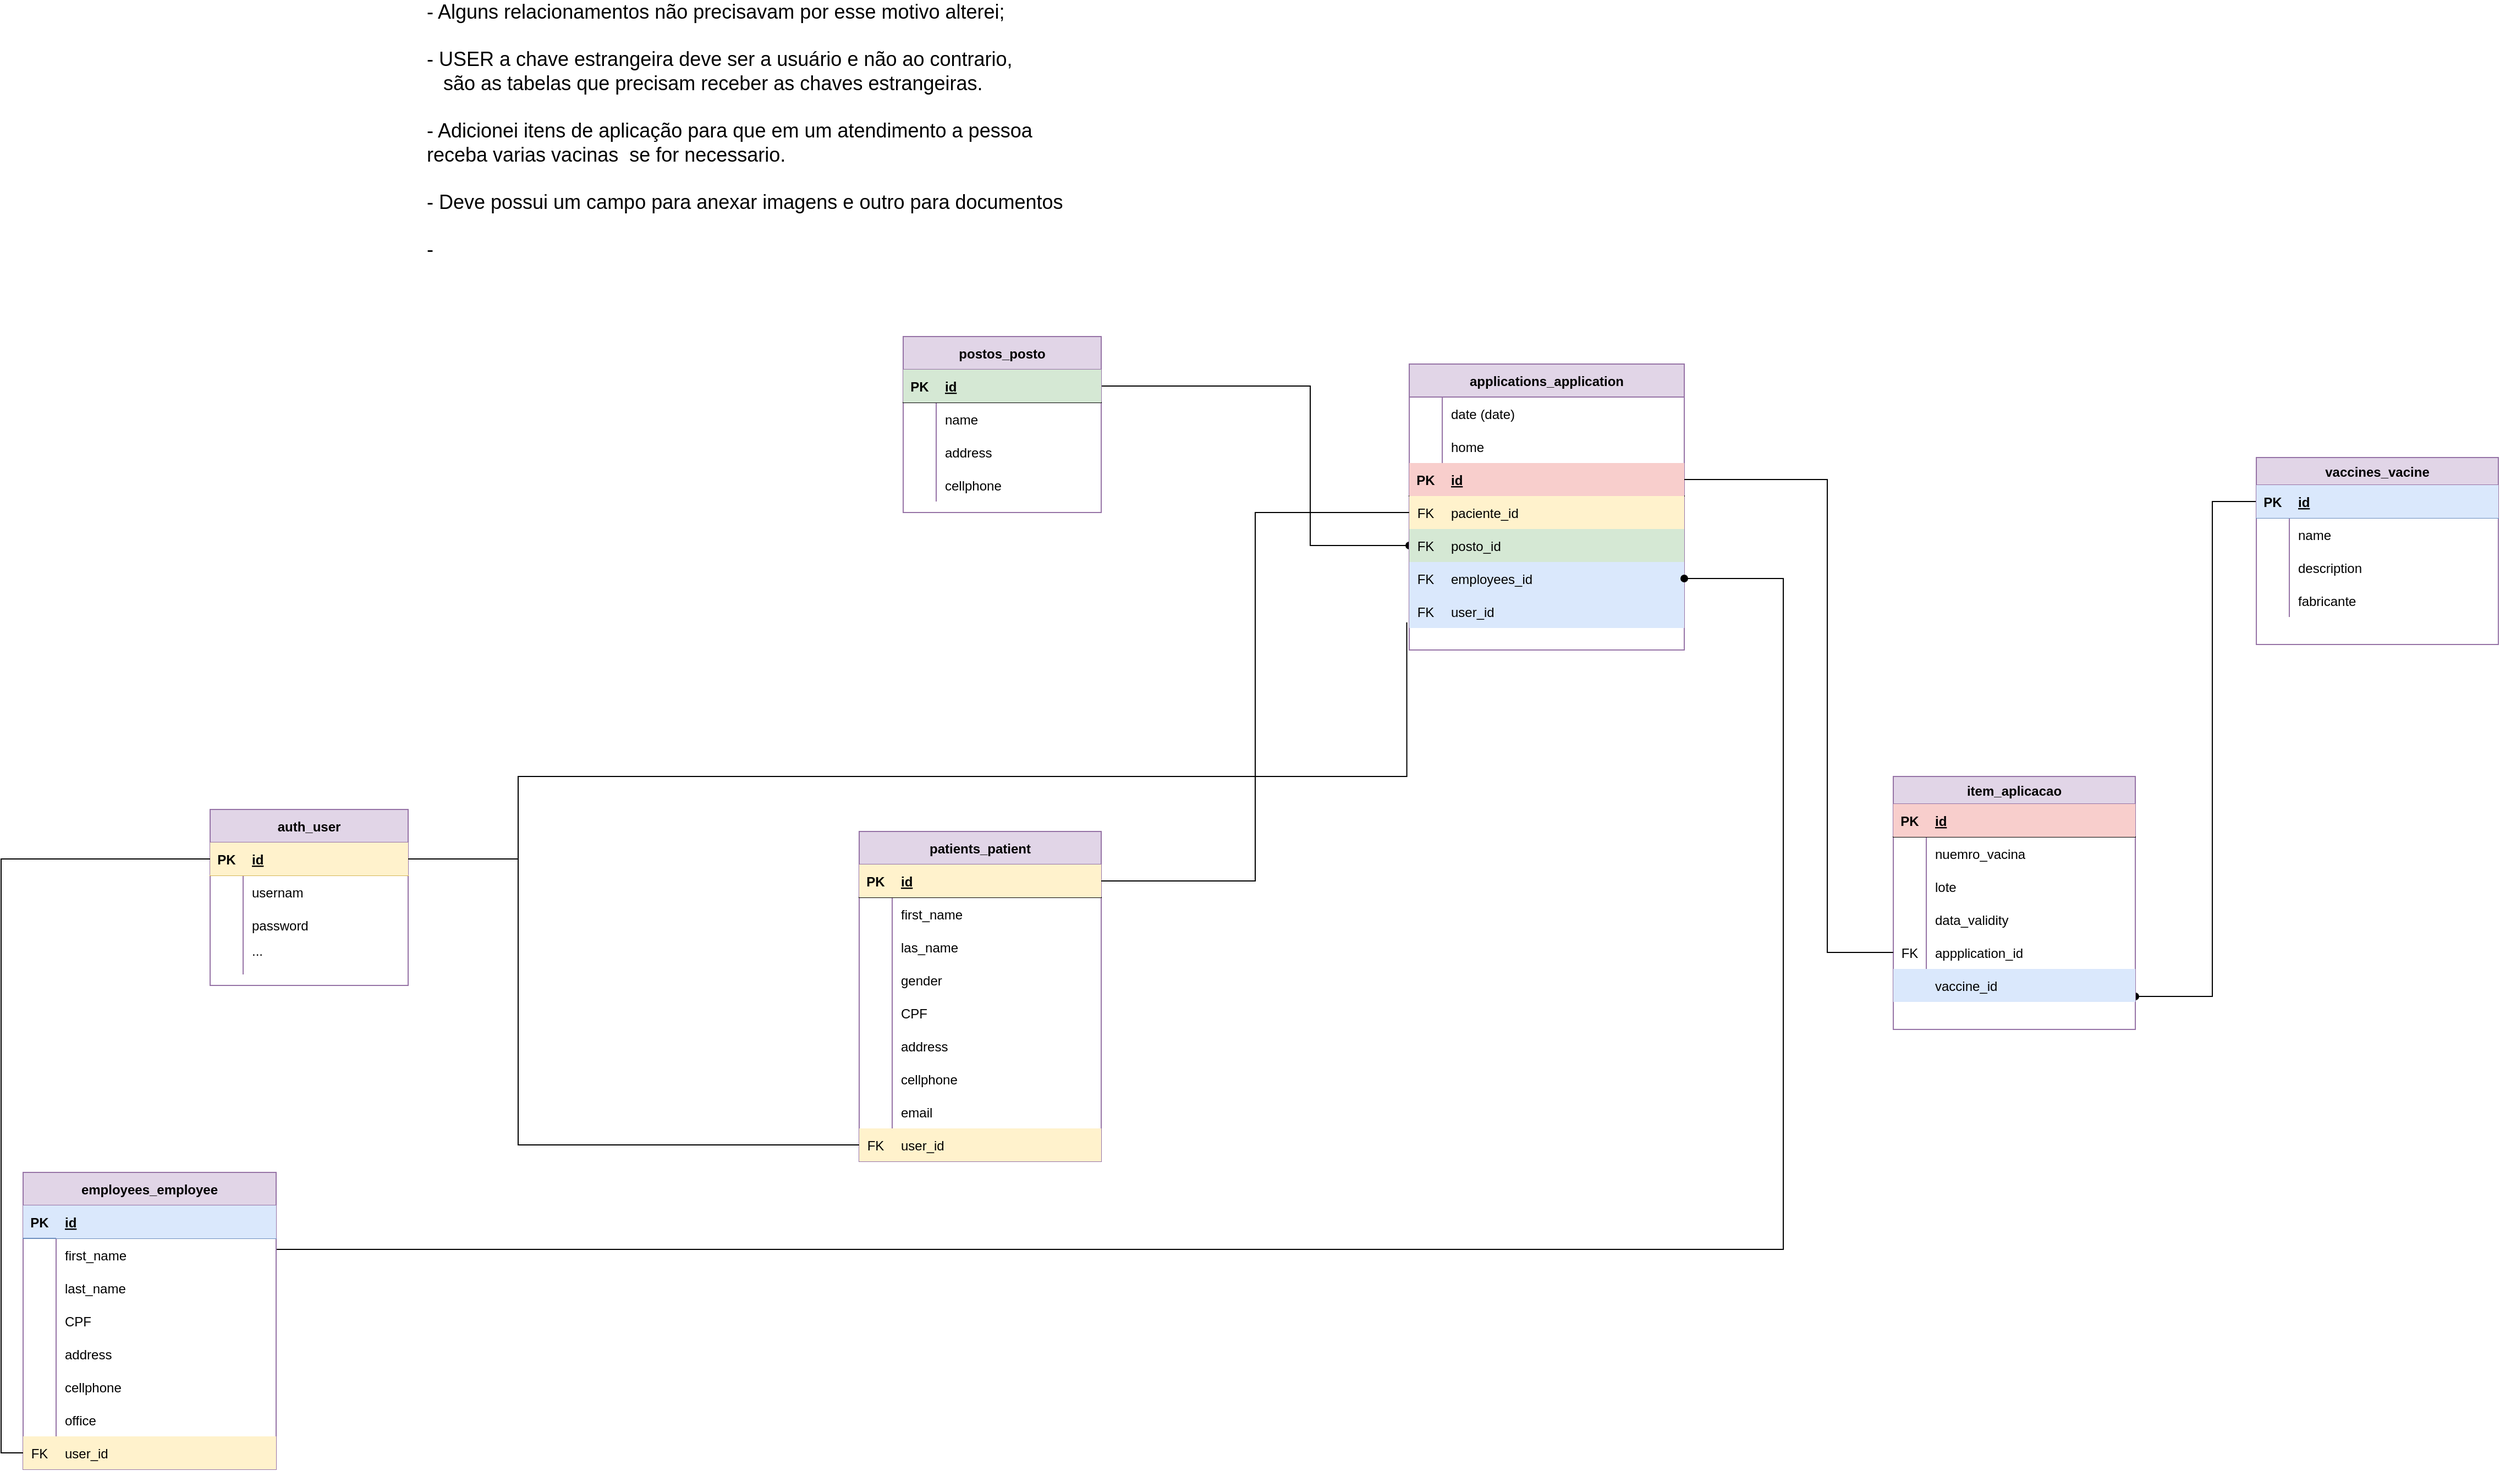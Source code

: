 <mxfile version="14.7.6" type="github">
  <diagram id="EilYEYyz1etQmH6gUMD6" name="Page-1">
    <mxGraphModel dx="2913" dy="1741" grid="1" gridSize="10" guides="1" tooltips="1" connect="1" arrows="1" fold="1" page="1" pageScale="1" pageWidth="1169" pageHeight="827" math="0" shadow="0">
      <root>
        <mxCell id="0" />
        <mxCell id="1" parent="0" />
        <mxCell id="UozPNXJeyypj5cAmDYCA-1" value="auth_user" style="shape=table;startSize=30;container=1;collapsible=1;childLayout=tableLayout;fixedRows=1;rowLines=0;fontStyle=1;align=center;resizeLast=1;strokeColor=#9673a6;fillColor=#e1d5e7;" parent="1" vertex="1">
          <mxGeometry x="-180" y="460" width="180" height="160" as="geometry" />
        </mxCell>
        <mxCell id="UozPNXJeyypj5cAmDYCA-2" value="" style="shape=partialRectangle;collapsible=0;dropTarget=0;pointerEvents=0;fillColor=#fff2cc;top=0;left=0;bottom=1;right=0;points=[[0,0.5],[1,0.5]];portConstraint=eastwest;strokeColor=#d6b656;" parent="UozPNXJeyypj5cAmDYCA-1" vertex="1">
          <mxGeometry y="30" width="180" height="30" as="geometry" />
        </mxCell>
        <mxCell id="UozPNXJeyypj5cAmDYCA-3" value="PK" style="shape=partialRectangle;connectable=0;top=0;left=0;bottom=0;right=0;fontStyle=1;overflow=hidden;strokeColor=#d6b656;fillColor=#fff2cc;" parent="UozPNXJeyypj5cAmDYCA-2" vertex="1">
          <mxGeometry width="30" height="30" as="geometry" />
        </mxCell>
        <mxCell id="UozPNXJeyypj5cAmDYCA-4" value="id" style="shape=partialRectangle;connectable=0;top=0;left=0;bottom=0;right=0;align=left;spacingLeft=6;fontStyle=5;overflow=hidden;strokeColor=#d6b656;fillColor=#fff2cc;" parent="UozPNXJeyypj5cAmDYCA-2" vertex="1">
          <mxGeometry x="30" width="150" height="30" as="geometry" />
        </mxCell>
        <mxCell id="UozPNXJeyypj5cAmDYCA-11" value="" style="shape=partialRectangle;collapsible=0;dropTarget=0;pointerEvents=0;fillColor=none;top=0;left=0;bottom=0;right=0;points=[[0,0.5],[1,0.5]];portConstraint=eastwest;" parent="UozPNXJeyypj5cAmDYCA-1" vertex="1">
          <mxGeometry y="60" width="180" height="30" as="geometry" />
        </mxCell>
        <mxCell id="UozPNXJeyypj5cAmDYCA-12" value="" style="shape=partialRectangle;connectable=0;fillColor=none;top=0;left=0;bottom=0;right=0;editable=1;overflow=hidden;" parent="UozPNXJeyypj5cAmDYCA-11" vertex="1">
          <mxGeometry width="30" height="30" as="geometry" />
        </mxCell>
        <mxCell id="UozPNXJeyypj5cAmDYCA-13" value="usernam" style="shape=partialRectangle;connectable=0;fillColor=none;top=0;left=0;bottom=0;right=0;align=left;spacingLeft=6;overflow=hidden;" parent="UozPNXJeyypj5cAmDYCA-11" vertex="1">
          <mxGeometry x="30" width="150" height="30" as="geometry" />
        </mxCell>
        <mxCell id="1W_J4WBPS3hF6fnXYnN9-8" value="" style="shape=partialRectangle;collapsible=0;dropTarget=0;pointerEvents=0;fillColor=none;top=0;left=0;bottom=0;right=0;points=[[0,0.5],[1,0.5]];portConstraint=eastwest;" vertex="1" parent="UozPNXJeyypj5cAmDYCA-1">
          <mxGeometry y="90" width="180" height="30" as="geometry" />
        </mxCell>
        <mxCell id="1W_J4WBPS3hF6fnXYnN9-9" value="" style="shape=partialRectangle;connectable=0;fillColor=none;top=0;left=0;bottom=0;right=0;editable=1;overflow=hidden;" vertex="1" parent="1W_J4WBPS3hF6fnXYnN9-8">
          <mxGeometry width="30" height="30" as="geometry" />
        </mxCell>
        <mxCell id="1W_J4WBPS3hF6fnXYnN9-10" value="password" style="shape=partialRectangle;connectable=0;fillColor=none;top=0;left=0;bottom=0;right=0;align=left;spacingLeft=6;overflow=hidden;" vertex="1" parent="1W_J4WBPS3hF6fnXYnN9-8">
          <mxGeometry x="30" width="150" height="30" as="geometry" />
        </mxCell>
        <mxCell id="1W_J4WBPS3hF6fnXYnN9-11" value="" style="shape=partialRectangle;collapsible=0;dropTarget=0;pointerEvents=0;fillColor=none;top=0;left=0;bottom=0;right=0;points=[[0,0.5],[1,0.5]];portConstraint=eastwest;" vertex="1" parent="UozPNXJeyypj5cAmDYCA-1">
          <mxGeometry y="120" width="180" height="30" as="geometry" />
        </mxCell>
        <mxCell id="1W_J4WBPS3hF6fnXYnN9-12" value="" style="shape=partialRectangle;connectable=0;fillColor=none;top=0;left=0;bottom=0;right=0;editable=1;overflow=hidden;" vertex="1" parent="1W_J4WBPS3hF6fnXYnN9-11">
          <mxGeometry width="30" height="30" as="geometry" />
        </mxCell>
        <mxCell id="1W_J4WBPS3hF6fnXYnN9-13" value="...&#xa;" style="shape=partialRectangle;connectable=0;fillColor=none;top=0;left=0;bottom=0;right=0;align=left;spacingLeft=6;overflow=hidden;" vertex="1" parent="1W_J4WBPS3hF6fnXYnN9-11">
          <mxGeometry x="30" width="150" height="30" as="geometry" />
        </mxCell>
        <mxCell id="UozPNXJeyypj5cAmDYCA-14" value="patients_patient" style="shape=table;startSize=30;container=1;collapsible=1;childLayout=tableLayout;fixedRows=1;rowLines=0;fontStyle=1;align=center;resizeLast=1;fillColor=#e1d5e7;strokeColor=#9673a6;" parent="1" vertex="1">
          <mxGeometry x="410" y="480" width="220" height="300" as="geometry">
            <mxRectangle x="520" y="280" width="50" height="270" as="alternateBounds" />
          </mxGeometry>
        </mxCell>
        <mxCell id="UozPNXJeyypj5cAmDYCA-15" value="" style="shape=partialRectangle;collapsible=0;dropTarget=0;pointerEvents=0;fillColor=none;top=0;left=0;bottom=1;right=0;points=[[0,0.5],[1,0.5]];portConstraint=eastwest;" parent="UozPNXJeyypj5cAmDYCA-14" vertex="1">
          <mxGeometry y="30" width="220" height="30" as="geometry" />
        </mxCell>
        <mxCell id="UozPNXJeyypj5cAmDYCA-16" value="PK" style="shape=partialRectangle;connectable=0;fillColor=#fff2cc;top=0;left=0;bottom=0;right=0;fontStyle=1;overflow=hidden;strokeColor=#d6b656;" parent="UozPNXJeyypj5cAmDYCA-15" vertex="1">
          <mxGeometry width="30" height="30" as="geometry" />
        </mxCell>
        <mxCell id="UozPNXJeyypj5cAmDYCA-17" value="id" style="shape=partialRectangle;connectable=0;fillColor=#fff2cc;top=0;left=0;bottom=0;right=0;align=left;spacingLeft=6;fontStyle=5;overflow=hidden;strokeColor=#d6b656;" parent="UozPNXJeyypj5cAmDYCA-15" vertex="1">
          <mxGeometry x="30" width="190" height="30" as="geometry" />
        </mxCell>
        <mxCell id="UozPNXJeyypj5cAmDYCA-18" value="" style="shape=partialRectangle;collapsible=0;dropTarget=0;pointerEvents=0;fillColor=none;top=0;left=0;bottom=0;right=0;points=[[0,0.5],[1,0.5]];portConstraint=eastwest;" parent="UozPNXJeyypj5cAmDYCA-14" vertex="1">
          <mxGeometry y="60" width="220" height="30" as="geometry" />
        </mxCell>
        <mxCell id="UozPNXJeyypj5cAmDYCA-19" value="" style="shape=partialRectangle;connectable=0;fillColor=none;top=0;left=0;bottom=0;right=0;editable=1;overflow=hidden;" parent="UozPNXJeyypj5cAmDYCA-18" vertex="1">
          <mxGeometry width="30" height="30" as="geometry" />
        </mxCell>
        <mxCell id="UozPNXJeyypj5cAmDYCA-20" value="first_name" style="shape=partialRectangle;connectable=0;fillColor=none;top=0;left=0;bottom=0;right=0;align=left;spacingLeft=6;overflow=hidden;" parent="UozPNXJeyypj5cAmDYCA-18" vertex="1">
          <mxGeometry x="30" width="190" height="30" as="geometry" />
        </mxCell>
        <mxCell id="UozPNXJeyypj5cAmDYCA-21" value="" style="shape=partialRectangle;collapsible=0;dropTarget=0;pointerEvents=0;fillColor=none;top=0;left=0;bottom=0;right=0;points=[[0,0.5],[1,0.5]];portConstraint=eastwest;" parent="UozPNXJeyypj5cAmDYCA-14" vertex="1">
          <mxGeometry y="90" width="220" height="30" as="geometry" />
        </mxCell>
        <mxCell id="UozPNXJeyypj5cAmDYCA-22" value="" style="shape=partialRectangle;connectable=0;fillColor=none;top=0;left=0;bottom=0;right=0;editable=1;overflow=hidden;" parent="UozPNXJeyypj5cAmDYCA-21" vertex="1">
          <mxGeometry width="30" height="30" as="geometry" />
        </mxCell>
        <mxCell id="UozPNXJeyypj5cAmDYCA-23" value="las_name" style="shape=partialRectangle;connectable=0;fillColor=none;top=0;left=0;bottom=0;right=0;align=left;spacingLeft=6;overflow=hidden;" parent="UozPNXJeyypj5cAmDYCA-21" vertex="1">
          <mxGeometry x="30" width="190" height="30" as="geometry" />
        </mxCell>
        <mxCell id="UozPNXJeyypj5cAmDYCA-24" value="" style="shape=partialRectangle;collapsible=0;dropTarget=0;pointerEvents=0;fillColor=none;top=0;left=0;bottom=0;right=0;points=[[0,0.5],[1,0.5]];portConstraint=eastwest;" parent="UozPNXJeyypj5cAmDYCA-14" vertex="1">
          <mxGeometry y="120" width="220" height="30" as="geometry" />
        </mxCell>
        <mxCell id="UozPNXJeyypj5cAmDYCA-25" value="" style="shape=partialRectangle;connectable=0;fillColor=none;top=0;left=0;bottom=0;right=0;editable=1;overflow=hidden;" parent="UozPNXJeyypj5cAmDYCA-24" vertex="1">
          <mxGeometry width="30" height="30" as="geometry" />
        </mxCell>
        <mxCell id="UozPNXJeyypj5cAmDYCA-26" value="gender" style="shape=partialRectangle;connectable=0;fillColor=none;top=0;left=0;bottom=0;right=0;align=left;spacingLeft=6;overflow=hidden;" parent="UozPNXJeyypj5cAmDYCA-24" vertex="1">
          <mxGeometry x="30" width="190" height="30" as="geometry" />
        </mxCell>
        <mxCell id="UozPNXJeyypj5cAmDYCA-27" value="" style="shape=partialRectangle;collapsible=0;dropTarget=0;pointerEvents=0;fillColor=none;top=0;left=0;bottom=0;right=0;points=[[0,0.5],[1,0.5]];portConstraint=eastwest;" parent="UozPNXJeyypj5cAmDYCA-14" vertex="1">
          <mxGeometry y="150" width="220" height="30" as="geometry" />
        </mxCell>
        <mxCell id="UozPNXJeyypj5cAmDYCA-28" value="" style="shape=partialRectangle;connectable=0;fillColor=none;top=0;left=0;bottom=0;right=0;editable=1;overflow=hidden;" parent="UozPNXJeyypj5cAmDYCA-27" vertex="1">
          <mxGeometry width="30" height="30" as="geometry" />
        </mxCell>
        <mxCell id="UozPNXJeyypj5cAmDYCA-29" value="CPF" style="shape=partialRectangle;connectable=0;fillColor=none;top=0;left=0;bottom=0;right=0;align=left;spacingLeft=6;overflow=hidden;" parent="UozPNXJeyypj5cAmDYCA-27" vertex="1">
          <mxGeometry x="30" width="190" height="30" as="geometry" />
        </mxCell>
        <mxCell id="UozPNXJeyypj5cAmDYCA-30" value="" style="shape=partialRectangle;collapsible=0;dropTarget=0;pointerEvents=0;fillColor=none;top=0;left=0;bottom=0;right=0;points=[[0,0.5],[1,0.5]];portConstraint=eastwest;" parent="UozPNXJeyypj5cAmDYCA-14" vertex="1">
          <mxGeometry y="180" width="220" height="30" as="geometry" />
        </mxCell>
        <mxCell id="UozPNXJeyypj5cAmDYCA-31" value="" style="shape=partialRectangle;connectable=0;fillColor=none;top=0;left=0;bottom=0;right=0;editable=1;overflow=hidden;" parent="UozPNXJeyypj5cAmDYCA-30" vertex="1">
          <mxGeometry width="30" height="30" as="geometry" />
        </mxCell>
        <mxCell id="UozPNXJeyypj5cAmDYCA-32" value="address" style="shape=partialRectangle;connectable=0;fillColor=none;top=0;left=0;bottom=0;right=0;align=left;spacingLeft=6;overflow=hidden;" parent="UozPNXJeyypj5cAmDYCA-30" vertex="1">
          <mxGeometry x="30" width="190" height="30" as="geometry" />
        </mxCell>
        <mxCell id="UozPNXJeyypj5cAmDYCA-33" value="" style="shape=partialRectangle;collapsible=0;dropTarget=0;pointerEvents=0;fillColor=none;top=0;left=0;bottom=0;right=0;points=[[0,0.5],[1,0.5]];portConstraint=eastwest;" parent="UozPNXJeyypj5cAmDYCA-14" vertex="1">
          <mxGeometry y="210" width="220" height="30" as="geometry" />
        </mxCell>
        <mxCell id="UozPNXJeyypj5cAmDYCA-34" value="" style="shape=partialRectangle;connectable=0;fillColor=none;top=0;left=0;bottom=0;right=0;editable=1;overflow=hidden;" parent="UozPNXJeyypj5cAmDYCA-33" vertex="1">
          <mxGeometry width="30" height="30" as="geometry" />
        </mxCell>
        <mxCell id="UozPNXJeyypj5cAmDYCA-35" value="cellphone" style="shape=partialRectangle;connectable=0;fillColor=none;top=0;left=0;bottom=0;right=0;align=left;spacingLeft=6;overflow=hidden;" parent="UozPNXJeyypj5cAmDYCA-33" vertex="1">
          <mxGeometry x="30" width="190" height="30" as="geometry" />
        </mxCell>
        <mxCell id="UozPNXJeyypj5cAmDYCA-36" value="" style="shape=partialRectangle;collapsible=0;dropTarget=0;pointerEvents=0;fillColor=none;top=0;left=0;bottom=0;right=0;points=[[0,0.5],[1,0.5]];portConstraint=eastwest;" parent="UozPNXJeyypj5cAmDYCA-14" vertex="1">
          <mxGeometry y="240" width="220" height="30" as="geometry" />
        </mxCell>
        <mxCell id="UozPNXJeyypj5cAmDYCA-37" value="" style="shape=partialRectangle;connectable=0;fillColor=none;top=0;left=0;bottom=0;right=0;editable=1;overflow=hidden;" parent="UozPNXJeyypj5cAmDYCA-36" vertex="1">
          <mxGeometry width="30" height="30" as="geometry" />
        </mxCell>
        <mxCell id="UozPNXJeyypj5cAmDYCA-38" value="email" style="shape=partialRectangle;connectable=0;fillColor=none;top=0;left=0;bottom=0;right=0;align=left;spacingLeft=6;overflow=hidden;" parent="UozPNXJeyypj5cAmDYCA-36" vertex="1">
          <mxGeometry x="30" width="190" height="30" as="geometry" />
        </mxCell>
        <mxCell id="1W_J4WBPS3hF6fnXYnN9-2" value="" style="shape=partialRectangle;collapsible=0;dropTarget=0;pointerEvents=0;fillColor=#fff2cc;top=0;left=0;bottom=0;right=0;points=[[0,0.5],[1,0.5]];portConstraint=eastwest;strokeColor=#d6b656;" vertex="1" parent="UozPNXJeyypj5cAmDYCA-14">
          <mxGeometry y="270" width="220" height="30" as="geometry" />
        </mxCell>
        <mxCell id="1W_J4WBPS3hF6fnXYnN9-3" value="FK" style="shape=partialRectangle;connectable=0;fillColor=none;top=0;left=0;bottom=0;right=0;editable=1;overflow=hidden;" vertex="1" parent="1W_J4WBPS3hF6fnXYnN9-2">
          <mxGeometry width="30" height="30" as="geometry" />
        </mxCell>
        <mxCell id="1W_J4WBPS3hF6fnXYnN9-4" value="user_id" style="shape=partialRectangle;connectable=0;fillColor=none;top=0;left=0;bottom=0;right=0;align=left;spacingLeft=6;overflow=hidden;" vertex="1" parent="1W_J4WBPS3hF6fnXYnN9-2">
          <mxGeometry x="30" width="190" height="30" as="geometry" />
        </mxCell>
        <mxCell id="UozPNXJeyypj5cAmDYCA-154" style="edgeStyle=orthogonalEdgeStyle;rounded=0;orthogonalLoop=1;jettySize=auto;html=1;exitX=1;exitY=0.5;exitDx=0;exitDy=0;entryX=0;entryY=0.5;entryDx=0;entryDy=0;endArrow=oval;endFill=1;" parent="1" source="UozPNXJeyypj5cAmDYCA-45" target="UozPNXJeyypj5cAmDYCA-94" edge="1">
          <mxGeometry relative="1" as="geometry">
            <Array as="points">
              <mxPoint x="820" y="75" />
              <mxPoint x="820" y="220" />
            </Array>
          </mxGeometry>
        </mxCell>
        <mxCell id="UozPNXJeyypj5cAmDYCA-44" value="postos_posto" style="shape=table;startSize=30;container=1;collapsible=1;childLayout=tableLayout;fixedRows=1;rowLines=0;fontStyle=1;align=center;resizeLast=1;fillColor=#e1d5e7;strokeColor=#9673a6;" parent="1" vertex="1">
          <mxGeometry x="450" y="30" width="180" height="160" as="geometry" />
        </mxCell>
        <mxCell id="UozPNXJeyypj5cAmDYCA-45" value="" style="shape=partialRectangle;collapsible=0;dropTarget=0;pointerEvents=0;fillColor=none;top=0;left=0;bottom=1;right=0;points=[[0,0.5],[1,0.5]];portConstraint=eastwest;" parent="UozPNXJeyypj5cAmDYCA-44" vertex="1">
          <mxGeometry y="30" width="180" height="30" as="geometry" />
        </mxCell>
        <mxCell id="UozPNXJeyypj5cAmDYCA-46" value="PK" style="shape=partialRectangle;connectable=0;fillColor=#d5e8d4;top=0;left=0;bottom=0;right=0;fontStyle=1;overflow=hidden;strokeColor=#82b366;" parent="UozPNXJeyypj5cAmDYCA-45" vertex="1">
          <mxGeometry width="30" height="30" as="geometry" />
        </mxCell>
        <mxCell id="UozPNXJeyypj5cAmDYCA-47" value="id" style="shape=partialRectangle;connectable=0;fillColor=#d5e8d4;top=0;left=0;bottom=0;right=0;align=left;spacingLeft=6;fontStyle=5;overflow=hidden;strokeColor=#82b366;" parent="UozPNXJeyypj5cAmDYCA-45" vertex="1">
          <mxGeometry x="30" width="150" height="30" as="geometry" />
        </mxCell>
        <mxCell id="UozPNXJeyypj5cAmDYCA-48" value="" style="shape=partialRectangle;collapsible=0;dropTarget=0;pointerEvents=0;fillColor=none;top=0;left=0;bottom=0;right=0;points=[[0,0.5],[1,0.5]];portConstraint=eastwest;" parent="UozPNXJeyypj5cAmDYCA-44" vertex="1">
          <mxGeometry y="60" width="180" height="30" as="geometry" />
        </mxCell>
        <mxCell id="UozPNXJeyypj5cAmDYCA-49" value="" style="shape=partialRectangle;connectable=0;fillColor=none;top=0;left=0;bottom=0;right=0;editable=1;overflow=hidden;" parent="UozPNXJeyypj5cAmDYCA-48" vertex="1">
          <mxGeometry width="30" height="30" as="geometry" />
        </mxCell>
        <mxCell id="UozPNXJeyypj5cAmDYCA-50" value="name" style="shape=partialRectangle;connectable=0;fillColor=none;top=0;left=0;bottom=0;right=0;align=left;spacingLeft=6;overflow=hidden;" parent="UozPNXJeyypj5cAmDYCA-48" vertex="1">
          <mxGeometry x="30" width="150" height="30" as="geometry" />
        </mxCell>
        <mxCell id="UozPNXJeyypj5cAmDYCA-51" value="" style="shape=partialRectangle;collapsible=0;dropTarget=0;pointerEvents=0;fillColor=none;top=0;left=0;bottom=0;right=0;points=[[0,0.5],[1,0.5]];portConstraint=eastwest;" parent="UozPNXJeyypj5cAmDYCA-44" vertex="1">
          <mxGeometry y="90" width="180" height="30" as="geometry" />
        </mxCell>
        <mxCell id="UozPNXJeyypj5cAmDYCA-52" value="" style="shape=partialRectangle;connectable=0;fillColor=none;top=0;left=0;bottom=0;right=0;editable=1;overflow=hidden;" parent="UozPNXJeyypj5cAmDYCA-51" vertex="1">
          <mxGeometry width="30" height="30" as="geometry" />
        </mxCell>
        <mxCell id="UozPNXJeyypj5cAmDYCA-53" value="address" style="shape=partialRectangle;connectable=0;fillColor=none;top=0;left=0;bottom=0;right=0;align=left;spacingLeft=6;overflow=hidden;" parent="UozPNXJeyypj5cAmDYCA-51" vertex="1">
          <mxGeometry x="30" width="150" height="30" as="geometry" />
        </mxCell>
        <mxCell id="UozPNXJeyypj5cAmDYCA-54" value="" style="shape=partialRectangle;collapsible=0;dropTarget=0;pointerEvents=0;fillColor=none;top=0;left=0;bottom=0;right=0;points=[[0,0.5],[1,0.5]];portConstraint=eastwest;" parent="UozPNXJeyypj5cAmDYCA-44" vertex="1">
          <mxGeometry y="120" width="180" height="30" as="geometry" />
        </mxCell>
        <mxCell id="UozPNXJeyypj5cAmDYCA-55" value="" style="shape=partialRectangle;connectable=0;fillColor=none;top=0;left=0;bottom=0;right=0;editable=1;overflow=hidden;" parent="UozPNXJeyypj5cAmDYCA-54" vertex="1">
          <mxGeometry width="30" height="30" as="geometry" />
        </mxCell>
        <mxCell id="UozPNXJeyypj5cAmDYCA-56" value="cellphone" style="shape=partialRectangle;connectable=0;fillColor=none;top=0;left=0;bottom=0;right=0;align=left;spacingLeft=6;overflow=hidden;" parent="UozPNXJeyypj5cAmDYCA-54" vertex="1">
          <mxGeometry x="30" width="150" height="30" as="geometry" />
        </mxCell>
        <mxCell id="UozPNXJeyypj5cAmDYCA-152" style="edgeStyle=orthogonalEdgeStyle;rounded=0;orthogonalLoop=1;jettySize=auto;html=1;endArrow=oval;endFill=1;exitX=0;exitY=0.5;exitDx=0;exitDy=0;" parent="1" source="UozPNXJeyypj5cAmDYCA-62" edge="1">
          <mxGeometry relative="1" as="geometry">
            <Array as="points">
              <mxPoint x="1640" y="180" />
              <mxPoint x="1640" y="630" />
            </Array>
            <mxPoint x="1570" y="630" as="targetPoint" />
          </mxGeometry>
        </mxCell>
        <mxCell id="UozPNXJeyypj5cAmDYCA-61" value="vaccines_vacine" style="shape=table;startSize=25;container=1;collapsible=1;childLayout=tableLayout;fixedRows=1;rowLines=0;fontStyle=1;align=center;resizeLast=1;fillColor=#e1d5e7;strokeColor=#9673a6;" parent="1" vertex="1">
          <mxGeometry x="1680" y="140" width="220" height="170" as="geometry" />
        </mxCell>
        <mxCell id="UozPNXJeyypj5cAmDYCA-62" value="" style="shape=partialRectangle;collapsible=0;dropTarget=0;pointerEvents=0;top=0;left=0;bottom=1;right=0;points=[[0,0.5],[1,0.5]];portConstraint=eastwest;strokeColor=#6c8ebf;" parent="UozPNXJeyypj5cAmDYCA-61" vertex="1">
          <mxGeometry y="25" width="220" height="30" as="geometry" />
        </mxCell>
        <mxCell id="UozPNXJeyypj5cAmDYCA-63" value="PK" style="shape=partialRectangle;connectable=0;fillColor=#dae8fc;top=0;left=0;bottom=0;right=0;fontStyle=1;overflow=hidden;strokeColor=#6c8ebf;" parent="UozPNXJeyypj5cAmDYCA-62" vertex="1">
          <mxGeometry width="30" height="30" as="geometry" />
        </mxCell>
        <mxCell id="UozPNXJeyypj5cAmDYCA-64" value="id" style="shape=partialRectangle;connectable=0;fillColor=#dae8fc;top=0;left=0;bottom=0;right=0;align=left;spacingLeft=6;fontStyle=5;overflow=hidden;strokeColor=#6c8ebf;" parent="UozPNXJeyypj5cAmDYCA-62" vertex="1">
          <mxGeometry x="30" width="190" height="30" as="geometry" />
        </mxCell>
        <mxCell id="UozPNXJeyypj5cAmDYCA-65" value="" style="shape=partialRectangle;collapsible=0;dropTarget=0;pointerEvents=0;fillColor=none;top=0;left=0;bottom=0;right=0;points=[[0,0.5],[1,0.5]];portConstraint=eastwest;" parent="UozPNXJeyypj5cAmDYCA-61" vertex="1">
          <mxGeometry y="55" width="220" height="30" as="geometry" />
        </mxCell>
        <mxCell id="UozPNXJeyypj5cAmDYCA-66" value="" style="shape=partialRectangle;connectable=0;fillColor=none;top=0;left=0;bottom=0;right=0;editable=1;overflow=hidden;" parent="UozPNXJeyypj5cAmDYCA-65" vertex="1">
          <mxGeometry width="30" height="30" as="geometry" />
        </mxCell>
        <mxCell id="UozPNXJeyypj5cAmDYCA-67" value="name" style="shape=partialRectangle;connectable=0;fillColor=none;top=0;left=0;bottom=0;right=0;align=left;spacingLeft=6;overflow=hidden;" parent="UozPNXJeyypj5cAmDYCA-65" vertex="1">
          <mxGeometry x="30" width="190" height="30" as="geometry" />
        </mxCell>
        <mxCell id="UozPNXJeyypj5cAmDYCA-68" value="" style="shape=partialRectangle;collapsible=0;dropTarget=0;pointerEvents=0;fillColor=none;top=0;left=0;bottom=0;right=0;points=[[0,0.5],[1,0.5]];portConstraint=eastwest;" parent="UozPNXJeyypj5cAmDYCA-61" vertex="1">
          <mxGeometry y="85" width="220" height="30" as="geometry" />
        </mxCell>
        <mxCell id="UozPNXJeyypj5cAmDYCA-69" value="" style="shape=partialRectangle;connectable=0;fillColor=none;top=0;left=0;bottom=0;right=0;editable=1;overflow=hidden;" parent="UozPNXJeyypj5cAmDYCA-68" vertex="1">
          <mxGeometry width="30" height="30" as="geometry" />
        </mxCell>
        <mxCell id="UozPNXJeyypj5cAmDYCA-70" value="description" style="shape=partialRectangle;connectable=0;fillColor=none;top=0;left=0;bottom=0;right=0;align=left;spacingLeft=6;overflow=hidden;" parent="UozPNXJeyypj5cAmDYCA-68" vertex="1">
          <mxGeometry x="30" width="190" height="30" as="geometry" />
        </mxCell>
        <mxCell id="1W_J4WBPS3hF6fnXYnN9-34" value="" style="shape=partialRectangle;collapsible=0;dropTarget=0;pointerEvents=0;fillColor=none;top=0;left=0;bottom=0;right=0;points=[[0,0.5],[1,0.5]];portConstraint=eastwest;" vertex="1" parent="UozPNXJeyypj5cAmDYCA-61">
          <mxGeometry y="115" width="220" height="30" as="geometry" />
        </mxCell>
        <mxCell id="1W_J4WBPS3hF6fnXYnN9-35" value="" style="shape=partialRectangle;connectable=0;fillColor=none;top=0;left=0;bottom=0;right=0;editable=1;overflow=hidden;" vertex="1" parent="1W_J4WBPS3hF6fnXYnN9-34">
          <mxGeometry width="30" height="30" as="geometry" />
        </mxCell>
        <mxCell id="1W_J4WBPS3hF6fnXYnN9-36" value="fabricante" style="shape=partialRectangle;connectable=0;fillColor=none;top=0;left=0;bottom=0;right=0;align=left;spacingLeft=6;overflow=hidden;" vertex="1" parent="1W_J4WBPS3hF6fnXYnN9-34">
          <mxGeometry x="30" width="190" height="30" as="geometry" />
        </mxCell>
        <mxCell id="UozPNXJeyypj5cAmDYCA-87" value="applications_application" style="shape=table;startSize=30;container=1;collapsible=1;childLayout=tableLayout;fixedRows=1;rowLines=0;fontStyle=1;align=center;resizeLast=1;fillColor=#e1d5e7;strokeColor=#9673a6;" parent="1" vertex="1">
          <mxGeometry x="910" y="55" width="250" height="260" as="geometry" />
        </mxCell>
        <mxCell id="UozPNXJeyypj5cAmDYCA-101" value="" style="shape=partialRectangle;collapsible=0;dropTarget=0;pointerEvents=0;fillColor=none;top=0;left=0;bottom=0;right=0;points=[[0,0.5],[1,0.5]];portConstraint=eastwest;" parent="UozPNXJeyypj5cAmDYCA-87" vertex="1">
          <mxGeometry y="30" width="250" height="30" as="geometry" />
        </mxCell>
        <mxCell id="UozPNXJeyypj5cAmDYCA-102" value="" style="shape=partialRectangle;connectable=0;fillColor=none;top=0;left=0;bottom=0;right=0;editable=1;overflow=hidden;" parent="UozPNXJeyypj5cAmDYCA-101" vertex="1">
          <mxGeometry width="30" height="30" as="geometry" />
        </mxCell>
        <mxCell id="UozPNXJeyypj5cAmDYCA-103" value="date (date)" style="shape=partialRectangle;connectable=0;fillColor=none;top=0;left=0;bottom=0;right=0;align=left;spacingLeft=6;overflow=hidden;" parent="UozPNXJeyypj5cAmDYCA-101" vertex="1">
          <mxGeometry x="30" width="220" height="30" as="geometry" />
        </mxCell>
        <mxCell id="UozPNXJeyypj5cAmDYCA-104" value="" style="shape=partialRectangle;collapsible=0;dropTarget=0;pointerEvents=0;fillColor=none;top=0;left=0;bottom=0;right=0;points=[[0,0.5],[1,0.5]];portConstraint=eastwest;" parent="UozPNXJeyypj5cAmDYCA-87" vertex="1">
          <mxGeometry y="60" width="250" height="30" as="geometry" />
        </mxCell>
        <mxCell id="UozPNXJeyypj5cAmDYCA-105" value="" style="shape=partialRectangle;connectable=0;fillColor=none;top=0;left=0;bottom=0;right=0;editable=1;overflow=hidden;" parent="UozPNXJeyypj5cAmDYCA-104" vertex="1">
          <mxGeometry width="30" height="30" as="geometry" />
        </mxCell>
        <mxCell id="UozPNXJeyypj5cAmDYCA-106" value="home" style="shape=partialRectangle;connectable=0;fillColor=none;top=0;left=0;bottom=0;right=0;align=left;spacingLeft=6;overflow=hidden;" parent="UozPNXJeyypj5cAmDYCA-104" vertex="1">
          <mxGeometry x="30" width="220" height="30" as="geometry" />
        </mxCell>
        <mxCell id="UozPNXJeyypj5cAmDYCA-88" value="" style="shape=partialRectangle;collapsible=0;dropTarget=0;pointerEvents=0;fillColor=none;top=0;left=0;bottom=1;right=0;points=[[0,0.5],[1,0.5]];portConstraint=eastwest;" parent="UozPNXJeyypj5cAmDYCA-87" vertex="1">
          <mxGeometry y="90" width="250" height="30" as="geometry" />
        </mxCell>
        <mxCell id="UozPNXJeyypj5cAmDYCA-89" value="PK" style="shape=partialRectangle;connectable=0;fillColor=#f8cecc;top=0;left=0;bottom=0;right=0;fontStyle=1;overflow=hidden;strokeColor=#b85450;" parent="UozPNXJeyypj5cAmDYCA-88" vertex="1">
          <mxGeometry width="30" height="30" as="geometry" />
        </mxCell>
        <mxCell id="UozPNXJeyypj5cAmDYCA-90" value="id" style="shape=partialRectangle;connectable=0;fillColor=#f8cecc;top=0;left=0;bottom=0;right=0;align=left;spacingLeft=6;fontStyle=5;overflow=hidden;strokeColor=#b85450;" parent="UozPNXJeyypj5cAmDYCA-88" vertex="1">
          <mxGeometry x="30" width="220" height="30" as="geometry" />
        </mxCell>
        <mxCell id="UozPNXJeyypj5cAmDYCA-91" value="" style="shape=partialRectangle;collapsible=0;dropTarget=0;pointerEvents=0;fillColor=none;top=0;left=0;bottom=0;right=0;points=[[0,0.5],[1,0.5]];portConstraint=eastwest;" parent="UozPNXJeyypj5cAmDYCA-87" vertex="1">
          <mxGeometry y="120" width="250" height="30" as="geometry" />
        </mxCell>
        <mxCell id="UozPNXJeyypj5cAmDYCA-92" value="FK" style="shape=partialRectangle;connectable=0;fillColor=#fff2cc;top=0;left=0;bottom=0;right=0;editable=1;overflow=hidden;strokeColor=#d6b656;" parent="UozPNXJeyypj5cAmDYCA-91" vertex="1">
          <mxGeometry width="30" height="30" as="geometry" />
        </mxCell>
        <mxCell id="UozPNXJeyypj5cAmDYCA-93" value="paciente_id" style="shape=partialRectangle;connectable=0;fillColor=#fff2cc;top=0;left=0;bottom=0;right=0;align=left;spacingLeft=6;overflow=hidden;strokeColor=#d6b656;" parent="UozPNXJeyypj5cAmDYCA-91" vertex="1">
          <mxGeometry x="30" width="220" height="30" as="geometry" />
        </mxCell>
        <mxCell id="UozPNXJeyypj5cAmDYCA-94" value="" style="shape=partialRectangle;collapsible=0;dropTarget=0;pointerEvents=0;fillColor=none;top=0;left=0;bottom=0;right=0;points=[[0,0.5],[1,0.5]];portConstraint=eastwest;" parent="UozPNXJeyypj5cAmDYCA-87" vertex="1">
          <mxGeometry y="150" width="250" height="30" as="geometry" />
        </mxCell>
        <mxCell id="UozPNXJeyypj5cAmDYCA-95" value="FK" style="shape=partialRectangle;connectable=0;fillColor=#d5e8d4;top=0;left=0;bottom=0;right=0;editable=1;overflow=hidden;strokeColor=#82b366;" parent="UozPNXJeyypj5cAmDYCA-94" vertex="1">
          <mxGeometry width="30" height="30" as="geometry" />
        </mxCell>
        <mxCell id="UozPNXJeyypj5cAmDYCA-96" value="posto_id" style="shape=partialRectangle;connectable=0;fillColor=#d5e8d4;top=0;left=0;bottom=0;right=0;align=left;spacingLeft=6;overflow=hidden;strokeColor=#82b366;" parent="UozPNXJeyypj5cAmDYCA-94" vertex="1">
          <mxGeometry x="30" width="220" height="30" as="geometry" />
        </mxCell>
        <mxCell id="UozPNXJeyypj5cAmDYCA-97" value="" style="shape=partialRectangle;collapsible=0;dropTarget=0;pointerEvents=0;fillColor=none;top=0;left=0;bottom=0;right=0;points=[[0,0.5],[1,0.5]];portConstraint=eastwest;" parent="UozPNXJeyypj5cAmDYCA-87" vertex="1">
          <mxGeometry y="180" width="250" height="30" as="geometry" />
        </mxCell>
        <mxCell id="UozPNXJeyypj5cAmDYCA-98" value="FK" style="shape=partialRectangle;connectable=0;fillColor=#dae8fc;top=0;left=0;bottom=0;right=0;editable=1;overflow=hidden;strokeColor=#6c8ebf;" parent="UozPNXJeyypj5cAmDYCA-97" vertex="1">
          <mxGeometry width="30" height="30" as="geometry" />
        </mxCell>
        <mxCell id="UozPNXJeyypj5cAmDYCA-99" value="employees_id" style="shape=partialRectangle;connectable=0;fillColor=#dae8fc;top=0;left=0;bottom=0;right=0;align=left;spacingLeft=6;overflow=hidden;strokeColor=#6c8ebf;" parent="UozPNXJeyypj5cAmDYCA-97" vertex="1">
          <mxGeometry x="30" width="220" height="30" as="geometry" />
        </mxCell>
        <mxCell id="1W_J4WBPS3hF6fnXYnN9-16" value="" style="shape=partialRectangle;collapsible=0;dropTarget=0;pointerEvents=0;fillColor=none;top=0;left=0;bottom=0;right=0;points=[[0,0.5],[1,0.5]];portConstraint=eastwest;" vertex="1" parent="UozPNXJeyypj5cAmDYCA-87">
          <mxGeometry y="210" width="250" height="30" as="geometry" />
        </mxCell>
        <mxCell id="1W_J4WBPS3hF6fnXYnN9-17" value="FK" style="shape=partialRectangle;connectable=0;fillColor=#dae8fc;top=0;left=0;bottom=0;right=0;editable=1;overflow=hidden;strokeColor=#6c8ebf;" vertex="1" parent="1W_J4WBPS3hF6fnXYnN9-16">
          <mxGeometry width="30" height="30" as="geometry" />
        </mxCell>
        <mxCell id="1W_J4WBPS3hF6fnXYnN9-18" value="user_id" style="shape=partialRectangle;connectable=0;fillColor=#dae8fc;top=0;left=0;bottom=0;right=0;align=left;spacingLeft=6;overflow=hidden;strokeColor=#6c8ebf;" vertex="1" parent="1W_J4WBPS3hF6fnXYnN9-16">
          <mxGeometry x="30" width="220" height="30" as="geometry" />
        </mxCell>
        <mxCell id="UozPNXJeyypj5cAmDYCA-151" style="edgeStyle=orthogonalEdgeStyle;rounded=0;orthogonalLoop=1;jettySize=auto;html=1;endArrow=oval;endFill=1;entryX=1;entryY=0.5;entryDx=0;entryDy=0;" parent="1" source="UozPNXJeyypj5cAmDYCA-107" edge="1" target="UozPNXJeyypj5cAmDYCA-97">
          <mxGeometry relative="1" as="geometry">
            <mxPoint x="1040" y="400" as="targetPoint" />
            <Array as="points">
              <mxPoint x="1250" y="860" />
              <mxPoint x="1250" y="250" />
            </Array>
          </mxGeometry>
        </mxCell>
        <mxCell id="UozPNXJeyypj5cAmDYCA-107" value="employees_employee" style="shape=table;startSize=30;container=1;collapsible=1;childLayout=tableLayout;fixedRows=1;rowLines=0;fontStyle=1;align=center;resizeLast=1;fillColor=#e1d5e7;strokeColor=#9673a6;" parent="1" vertex="1">
          <mxGeometry x="-350" y="790" width="230" height="270" as="geometry" />
        </mxCell>
        <mxCell id="UozPNXJeyypj5cAmDYCA-108" value="" style="shape=partialRectangle;collapsible=0;dropTarget=0;pointerEvents=0;fillColor=#dae8fc;top=0;left=0;bottom=1;right=0;points=[[0,0.5],[1,0.5]];portConstraint=eastwest;strokeColor=#6c8ebf;" parent="UozPNXJeyypj5cAmDYCA-107" vertex="1">
          <mxGeometry y="30" width="230" height="30" as="geometry" />
        </mxCell>
        <mxCell id="UozPNXJeyypj5cAmDYCA-109" value="PK" style="shape=partialRectangle;connectable=0;fillColor=none;top=0;left=0;bottom=0;right=0;fontStyle=1;overflow=hidden;" parent="UozPNXJeyypj5cAmDYCA-108" vertex="1">
          <mxGeometry width="30" height="30" as="geometry" />
        </mxCell>
        <mxCell id="UozPNXJeyypj5cAmDYCA-110" value="id" style="shape=partialRectangle;connectable=0;fillColor=#dae8fc;top=0;left=0;bottom=0;right=0;align=left;spacingLeft=6;fontStyle=5;overflow=hidden;strokeColor=#6c8ebf;" parent="UozPNXJeyypj5cAmDYCA-108" vertex="1">
          <mxGeometry x="30" width="200" height="30" as="geometry" />
        </mxCell>
        <mxCell id="UozPNXJeyypj5cAmDYCA-111" value="" style="shape=partialRectangle;collapsible=0;dropTarget=0;pointerEvents=0;fillColor=none;top=0;left=0;bottom=0;right=0;points=[[0,0.5],[1,0.5]];portConstraint=eastwest;" parent="UozPNXJeyypj5cAmDYCA-107" vertex="1">
          <mxGeometry y="60" width="230" height="30" as="geometry" />
        </mxCell>
        <mxCell id="UozPNXJeyypj5cAmDYCA-112" value="" style="shape=partialRectangle;connectable=0;fillColor=none;top=0;left=0;bottom=0;right=0;editable=1;overflow=hidden;" parent="UozPNXJeyypj5cAmDYCA-111" vertex="1">
          <mxGeometry width="30" height="30" as="geometry" />
        </mxCell>
        <mxCell id="UozPNXJeyypj5cAmDYCA-113" value="first_name" style="shape=partialRectangle;connectable=0;fillColor=none;top=0;left=0;bottom=0;right=0;align=left;spacingLeft=6;overflow=hidden;" parent="UozPNXJeyypj5cAmDYCA-111" vertex="1">
          <mxGeometry x="30" width="200" height="30" as="geometry" />
        </mxCell>
        <mxCell id="UozPNXJeyypj5cAmDYCA-114" value="" style="shape=partialRectangle;collapsible=0;dropTarget=0;pointerEvents=0;fillColor=none;top=0;left=0;bottom=0;right=0;points=[[0,0.5],[1,0.5]];portConstraint=eastwest;" parent="UozPNXJeyypj5cAmDYCA-107" vertex="1">
          <mxGeometry y="90" width="230" height="30" as="geometry" />
        </mxCell>
        <mxCell id="UozPNXJeyypj5cAmDYCA-115" value="" style="shape=partialRectangle;connectable=0;fillColor=none;top=0;left=0;bottom=0;right=0;editable=1;overflow=hidden;" parent="UozPNXJeyypj5cAmDYCA-114" vertex="1">
          <mxGeometry width="30" height="30" as="geometry" />
        </mxCell>
        <mxCell id="UozPNXJeyypj5cAmDYCA-116" value="last_name" style="shape=partialRectangle;connectable=0;fillColor=none;top=0;left=0;bottom=0;right=0;align=left;spacingLeft=6;overflow=hidden;" parent="UozPNXJeyypj5cAmDYCA-114" vertex="1">
          <mxGeometry x="30" width="200" height="30" as="geometry" />
        </mxCell>
        <mxCell id="UozPNXJeyypj5cAmDYCA-117" value="" style="shape=partialRectangle;collapsible=0;dropTarget=0;pointerEvents=0;fillColor=none;top=0;left=0;bottom=0;right=0;points=[[0,0.5],[1,0.5]];portConstraint=eastwest;" parent="UozPNXJeyypj5cAmDYCA-107" vertex="1">
          <mxGeometry y="120" width="230" height="30" as="geometry" />
        </mxCell>
        <mxCell id="UozPNXJeyypj5cAmDYCA-118" value="" style="shape=partialRectangle;connectable=0;fillColor=none;top=0;left=0;bottom=0;right=0;editable=1;overflow=hidden;" parent="UozPNXJeyypj5cAmDYCA-117" vertex="1">
          <mxGeometry width="30" height="30" as="geometry" />
        </mxCell>
        <mxCell id="UozPNXJeyypj5cAmDYCA-119" value="CPF" style="shape=partialRectangle;connectable=0;fillColor=none;top=0;left=0;bottom=0;right=0;align=left;spacingLeft=6;overflow=hidden;" parent="UozPNXJeyypj5cAmDYCA-117" vertex="1">
          <mxGeometry x="30" width="200" height="30" as="geometry" />
        </mxCell>
        <mxCell id="UozPNXJeyypj5cAmDYCA-120" value="" style="shape=partialRectangle;collapsible=0;dropTarget=0;pointerEvents=0;fillColor=none;top=0;left=0;bottom=0;right=0;points=[[0,0.5],[1,0.5]];portConstraint=eastwest;" parent="UozPNXJeyypj5cAmDYCA-107" vertex="1">
          <mxGeometry y="150" width="230" height="30" as="geometry" />
        </mxCell>
        <mxCell id="UozPNXJeyypj5cAmDYCA-121" value="" style="shape=partialRectangle;connectable=0;fillColor=none;top=0;left=0;bottom=0;right=0;editable=1;overflow=hidden;" parent="UozPNXJeyypj5cAmDYCA-120" vertex="1">
          <mxGeometry width="30" height="30" as="geometry" />
        </mxCell>
        <mxCell id="UozPNXJeyypj5cAmDYCA-122" value="address" style="shape=partialRectangle;connectable=0;fillColor=none;top=0;left=0;bottom=0;right=0;align=left;spacingLeft=6;overflow=hidden;" parent="UozPNXJeyypj5cAmDYCA-120" vertex="1">
          <mxGeometry x="30" width="200" height="30" as="geometry" />
        </mxCell>
        <mxCell id="UozPNXJeyypj5cAmDYCA-123" value="" style="shape=partialRectangle;collapsible=0;dropTarget=0;pointerEvents=0;fillColor=none;top=0;left=0;bottom=0;right=0;points=[[0,0.5],[1,0.5]];portConstraint=eastwest;" parent="UozPNXJeyypj5cAmDYCA-107" vertex="1">
          <mxGeometry y="180" width="230" height="30" as="geometry" />
        </mxCell>
        <mxCell id="UozPNXJeyypj5cAmDYCA-124" value="" style="shape=partialRectangle;connectable=0;fillColor=none;top=0;left=0;bottom=0;right=0;editable=1;overflow=hidden;" parent="UozPNXJeyypj5cAmDYCA-123" vertex="1">
          <mxGeometry width="30" height="30" as="geometry" />
        </mxCell>
        <mxCell id="UozPNXJeyypj5cAmDYCA-125" value="cellphone" style="shape=partialRectangle;connectable=0;fillColor=none;top=0;left=0;bottom=0;right=0;align=left;spacingLeft=6;overflow=hidden;" parent="UozPNXJeyypj5cAmDYCA-123" vertex="1">
          <mxGeometry x="30" width="200" height="30" as="geometry" />
        </mxCell>
        <mxCell id="UozPNXJeyypj5cAmDYCA-126" value="" style="shape=partialRectangle;collapsible=0;dropTarget=0;pointerEvents=0;fillColor=none;top=0;left=0;bottom=0;right=0;points=[[0,0.5],[1,0.5]];portConstraint=eastwest;" parent="UozPNXJeyypj5cAmDYCA-107" vertex="1">
          <mxGeometry y="210" width="230" height="30" as="geometry" />
        </mxCell>
        <mxCell id="UozPNXJeyypj5cAmDYCA-127" value="" style="shape=partialRectangle;connectable=0;fillColor=none;top=0;left=0;bottom=0;right=0;editable=1;overflow=hidden;" parent="UozPNXJeyypj5cAmDYCA-126" vertex="1">
          <mxGeometry width="30" height="30" as="geometry" />
        </mxCell>
        <mxCell id="UozPNXJeyypj5cAmDYCA-128" value="office" style="shape=partialRectangle;connectable=0;fillColor=none;top=0;left=0;bottom=0;right=0;align=left;spacingLeft=6;overflow=hidden;" parent="UozPNXJeyypj5cAmDYCA-126" vertex="1">
          <mxGeometry x="30" width="200" height="30" as="geometry" />
        </mxCell>
        <mxCell id="1W_J4WBPS3hF6fnXYnN9-5" value="" style="shape=partialRectangle;collapsible=0;dropTarget=0;pointerEvents=0;fillColor=#fff2cc;top=0;left=0;bottom=0;right=0;points=[[0,0.5],[1,0.5]];portConstraint=eastwest;strokeColor=#d6b656;" vertex="1" parent="UozPNXJeyypj5cAmDYCA-107">
          <mxGeometry y="240" width="230" height="30" as="geometry" />
        </mxCell>
        <mxCell id="1W_J4WBPS3hF6fnXYnN9-6" value="FK" style="shape=partialRectangle;connectable=0;fillColor=none;top=0;left=0;bottom=0;right=0;editable=1;overflow=hidden;" vertex="1" parent="1W_J4WBPS3hF6fnXYnN9-5">
          <mxGeometry width="30" height="30" as="geometry" />
        </mxCell>
        <mxCell id="1W_J4WBPS3hF6fnXYnN9-7" value="user_id" style="shape=partialRectangle;connectable=0;fillColor=none;top=0;left=0;bottom=0;right=0;align=left;spacingLeft=6;overflow=hidden;" vertex="1" parent="1W_J4WBPS3hF6fnXYnN9-5">
          <mxGeometry x="30" width="200" height="30" as="geometry" />
        </mxCell>
        <mxCell id="1W_J4WBPS3hF6fnXYnN9-1" value="&lt;font style=&quot;font-size: 18px&quot;&gt;- Alguns relacionamentos não precisavam por esse motivo alterei;&lt;br&gt;&lt;br&gt;- USER a chave estrangeira deve ser a usuário e não ao contrario,&lt;br&gt;&amp;nbsp; &amp;nbsp;são as tabelas que precisam receber as chaves estrangeiras.&lt;br&gt;&lt;br&gt;- Adicionei itens de aplicação para que em um atendimento a pessoa&lt;br&gt;receba varias vacinas&amp;nbsp; se for necessario.&lt;br&gt;&lt;br&gt;- Deve possui um campo para anexar imagens e outro para documentos&lt;br&gt;&lt;br&gt;-&amp;nbsp;&lt;br&gt;&lt;br&gt;&lt;br&gt;&lt;/font&gt;" style="text;html=1;align=left;verticalAlign=middle;resizable=0;points=[];autosize=1;strokeColor=none;" vertex="1" parent="1">
          <mxGeometry x="15" y="-240" width="590" height="210" as="geometry" />
        </mxCell>
        <mxCell id="1W_J4WBPS3hF6fnXYnN9-14" style="edgeStyle=orthogonalEdgeStyle;rounded=0;orthogonalLoop=1;jettySize=auto;html=1;exitX=0;exitY=0.5;exitDx=0;exitDy=0;endArrow=none;endFill=0;entryX=1;entryY=0.5;entryDx=0;entryDy=0;" edge="1" parent="1" source="1W_J4WBPS3hF6fnXYnN9-2" target="UozPNXJeyypj5cAmDYCA-2">
          <mxGeometry relative="1" as="geometry">
            <mxPoint x="140" y="560" as="targetPoint" />
            <Array as="points">
              <mxPoint x="100" y="765" />
              <mxPoint x="100" y="505" />
            </Array>
          </mxGeometry>
        </mxCell>
        <mxCell id="1W_J4WBPS3hF6fnXYnN9-15" style="edgeStyle=orthogonalEdgeStyle;rounded=0;orthogonalLoop=1;jettySize=auto;html=1;exitX=0;exitY=0.5;exitDx=0;exitDy=0;entryX=0;entryY=0.5;entryDx=0;entryDy=0;endArrow=none;endFill=0;" edge="1" parent="1" source="1W_J4WBPS3hF6fnXYnN9-5" target="UozPNXJeyypj5cAmDYCA-2">
          <mxGeometry relative="1" as="geometry" />
        </mxCell>
        <mxCell id="1W_J4WBPS3hF6fnXYnN9-19" style="edgeStyle=orthogonalEdgeStyle;rounded=0;orthogonalLoop=1;jettySize=auto;html=1;exitX=1;exitY=0.5;exitDx=0;exitDy=0;entryX=-0.009;entryY=0.829;entryDx=0;entryDy=0;entryPerimeter=0;endArrow=none;endFill=0;" edge="1" parent="1" source="UozPNXJeyypj5cAmDYCA-2" target="1W_J4WBPS3hF6fnXYnN9-16">
          <mxGeometry relative="1" as="geometry">
            <Array as="points">
              <mxPoint x="100" y="505" />
              <mxPoint x="100" y="430" />
            </Array>
          </mxGeometry>
        </mxCell>
        <mxCell id="1W_J4WBPS3hF6fnXYnN9-20" style="edgeStyle=orthogonalEdgeStyle;rounded=0;orthogonalLoop=1;jettySize=auto;html=1;exitX=1;exitY=0.5;exitDx=0;exitDy=0;entryX=0;entryY=0.5;entryDx=0;entryDy=0;endArrow=none;endFill=0;" edge="1" parent="1" source="UozPNXJeyypj5cAmDYCA-15" target="UozPNXJeyypj5cAmDYCA-91">
          <mxGeometry relative="1" as="geometry" />
        </mxCell>
        <mxCell id="1W_J4WBPS3hF6fnXYnN9-21" value="item_aplicacao" style="shape=table;startSize=25;container=1;collapsible=1;childLayout=tableLayout;fixedRows=1;rowLines=0;fontStyle=1;align=center;resizeLast=1;fillColor=#e1d5e7;strokeColor=#9673a6;" vertex="1" parent="1">
          <mxGeometry x="1350" y="430" width="220" height="230" as="geometry" />
        </mxCell>
        <mxCell id="1W_J4WBPS3hF6fnXYnN9-22" value="" style="shape=partialRectangle;collapsible=0;dropTarget=0;pointerEvents=0;fillColor=none;top=0;left=0;bottom=1;right=0;points=[[0,0.5],[1,0.5]];portConstraint=eastwest;" vertex="1" parent="1W_J4WBPS3hF6fnXYnN9-21">
          <mxGeometry y="25" width="220" height="30" as="geometry" />
        </mxCell>
        <mxCell id="1W_J4WBPS3hF6fnXYnN9-23" value="PK" style="shape=partialRectangle;connectable=0;fillColor=#f8cecc;top=0;left=0;bottom=0;right=0;fontStyle=1;overflow=hidden;strokeColor=#b85450;" vertex="1" parent="1W_J4WBPS3hF6fnXYnN9-22">
          <mxGeometry width="30" height="30" as="geometry" />
        </mxCell>
        <mxCell id="1W_J4WBPS3hF6fnXYnN9-24" value="id" style="shape=partialRectangle;connectable=0;fillColor=#f8cecc;top=0;left=0;bottom=0;right=0;align=left;spacingLeft=6;fontStyle=5;overflow=hidden;strokeColor=#b85450;" vertex="1" parent="1W_J4WBPS3hF6fnXYnN9-22">
          <mxGeometry x="30" width="190" height="30" as="geometry" />
        </mxCell>
        <mxCell id="1W_J4WBPS3hF6fnXYnN9-25" value="" style="shape=partialRectangle;collapsible=0;dropTarget=0;pointerEvents=0;fillColor=none;top=0;left=0;bottom=0;right=0;points=[[0,0.5],[1,0.5]];portConstraint=eastwest;" vertex="1" parent="1W_J4WBPS3hF6fnXYnN9-21">
          <mxGeometry y="55" width="220" height="30" as="geometry" />
        </mxCell>
        <mxCell id="1W_J4WBPS3hF6fnXYnN9-26" value="" style="shape=partialRectangle;connectable=0;fillColor=none;top=0;left=0;bottom=0;right=0;editable=1;overflow=hidden;" vertex="1" parent="1W_J4WBPS3hF6fnXYnN9-25">
          <mxGeometry width="30" height="30" as="geometry" />
        </mxCell>
        <mxCell id="1W_J4WBPS3hF6fnXYnN9-27" value="nuemro_vacina" style="shape=partialRectangle;connectable=0;fillColor=none;top=0;left=0;bottom=0;right=0;align=left;spacingLeft=6;overflow=hidden;" vertex="1" parent="1W_J4WBPS3hF6fnXYnN9-25">
          <mxGeometry x="30" width="190" height="30" as="geometry" />
        </mxCell>
        <mxCell id="1W_J4WBPS3hF6fnXYnN9-28" value="" style="shape=partialRectangle;collapsible=0;dropTarget=0;pointerEvents=0;fillColor=none;top=0;left=0;bottom=0;right=0;points=[[0,0.5],[1,0.5]];portConstraint=eastwest;" vertex="1" parent="1W_J4WBPS3hF6fnXYnN9-21">
          <mxGeometry y="85" width="220" height="30" as="geometry" />
        </mxCell>
        <mxCell id="1W_J4WBPS3hF6fnXYnN9-29" value="" style="shape=partialRectangle;connectable=0;fillColor=none;top=0;left=0;bottom=0;right=0;editable=1;overflow=hidden;" vertex="1" parent="1W_J4WBPS3hF6fnXYnN9-28">
          <mxGeometry width="30" height="30" as="geometry" />
        </mxCell>
        <mxCell id="1W_J4WBPS3hF6fnXYnN9-30" value="lote" style="shape=partialRectangle;connectable=0;fillColor=none;top=0;left=0;bottom=0;right=0;align=left;spacingLeft=6;overflow=hidden;" vertex="1" parent="1W_J4WBPS3hF6fnXYnN9-28">
          <mxGeometry x="30" width="190" height="30" as="geometry" />
        </mxCell>
        <mxCell id="1W_J4WBPS3hF6fnXYnN9-31" value="" style="shape=partialRectangle;collapsible=0;dropTarget=0;pointerEvents=0;fillColor=none;top=0;left=0;bottom=0;right=0;points=[[0,0.5],[1,0.5]];portConstraint=eastwest;" vertex="1" parent="1W_J4WBPS3hF6fnXYnN9-21">
          <mxGeometry y="115" width="220" height="30" as="geometry" />
        </mxCell>
        <mxCell id="1W_J4WBPS3hF6fnXYnN9-32" value="" style="shape=partialRectangle;connectable=0;fillColor=none;top=0;left=0;bottom=0;right=0;editable=1;overflow=hidden;" vertex="1" parent="1W_J4WBPS3hF6fnXYnN9-31">
          <mxGeometry width="30" height="30" as="geometry" />
        </mxCell>
        <mxCell id="1W_J4WBPS3hF6fnXYnN9-33" value="data_validity" style="shape=partialRectangle;connectable=0;fillColor=none;top=0;left=0;bottom=0;right=0;align=left;spacingLeft=6;overflow=hidden;" vertex="1" parent="1W_J4WBPS3hF6fnXYnN9-31">
          <mxGeometry x="30" width="190" height="30" as="geometry" />
        </mxCell>
        <mxCell id="1W_J4WBPS3hF6fnXYnN9-37" value="" style="shape=partialRectangle;collapsible=0;dropTarget=0;pointerEvents=0;fillColor=none;top=0;left=0;bottom=0;right=0;points=[[0,0.5],[1,0.5]];portConstraint=eastwest;" vertex="1" parent="1W_J4WBPS3hF6fnXYnN9-21">
          <mxGeometry y="145" width="220" height="30" as="geometry" />
        </mxCell>
        <mxCell id="1W_J4WBPS3hF6fnXYnN9-38" value="FK" style="shape=partialRectangle;connectable=0;fillColor=none;top=0;left=0;bottom=0;right=0;editable=1;overflow=hidden;" vertex="1" parent="1W_J4WBPS3hF6fnXYnN9-37">
          <mxGeometry width="30" height="30" as="geometry" />
        </mxCell>
        <mxCell id="1W_J4WBPS3hF6fnXYnN9-39" value="appplication_id" style="shape=partialRectangle;connectable=0;fillColor=none;top=0;left=0;bottom=0;right=0;align=left;spacingLeft=6;overflow=hidden;" vertex="1" parent="1W_J4WBPS3hF6fnXYnN9-37">
          <mxGeometry x="30" width="190" height="30" as="geometry" />
        </mxCell>
        <mxCell id="1W_J4WBPS3hF6fnXYnN9-40" value="" style="shape=partialRectangle;collapsible=0;dropTarget=0;pointerEvents=0;fillColor=#dae8fc;top=0;left=0;bottom=0;right=0;points=[[0,0.5],[1,0.5]];portConstraint=eastwest;strokeColor=#6c8ebf;" vertex="1" parent="1W_J4WBPS3hF6fnXYnN9-21">
          <mxGeometry y="175" width="220" height="30" as="geometry" />
        </mxCell>
        <mxCell id="1W_J4WBPS3hF6fnXYnN9-41" value="" style="shape=partialRectangle;connectable=0;fillColor=none;top=0;left=0;bottom=0;right=0;editable=1;overflow=hidden;" vertex="1" parent="1W_J4WBPS3hF6fnXYnN9-40">
          <mxGeometry width="30" height="30" as="geometry" />
        </mxCell>
        <mxCell id="1W_J4WBPS3hF6fnXYnN9-42" value="vaccine_id" style="shape=partialRectangle;connectable=0;fillColor=none;top=0;left=0;bottom=0;right=0;align=left;spacingLeft=6;overflow=hidden;" vertex="1" parent="1W_J4WBPS3hF6fnXYnN9-40">
          <mxGeometry x="30" width="190" height="30" as="geometry" />
        </mxCell>
        <mxCell id="1W_J4WBPS3hF6fnXYnN9-43" style="edgeStyle=orthogonalEdgeStyle;rounded=0;orthogonalLoop=1;jettySize=auto;html=1;exitX=1;exitY=0.5;exitDx=0;exitDy=0;entryX=0;entryY=0.5;entryDx=0;entryDy=0;endArrow=none;endFill=0;" edge="1" parent="1" source="UozPNXJeyypj5cAmDYCA-88" target="1W_J4WBPS3hF6fnXYnN9-37">
          <mxGeometry relative="1" as="geometry">
            <Array as="points">
              <mxPoint x="1290" y="160" />
              <mxPoint x="1290" y="590" />
            </Array>
          </mxGeometry>
        </mxCell>
      </root>
    </mxGraphModel>
  </diagram>
</mxfile>
